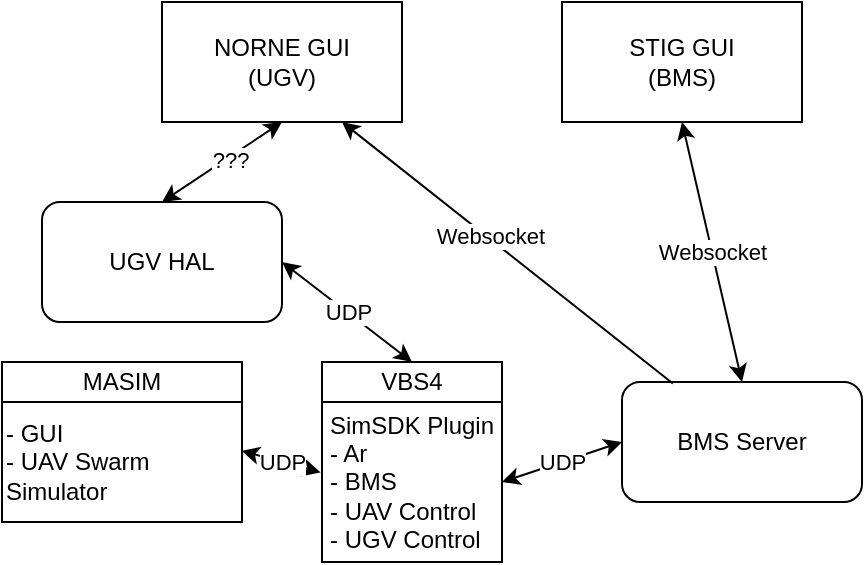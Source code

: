 <mxfile version="20.1.1" type="github">
  <diagram id="xWsc1oEBFCPtIXpwX8Yd" name="Page-1">
    <mxGraphModel dx="825" dy="456" grid="1" gridSize="10" guides="1" tooltips="1" connect="1" arrows="1" fold="1" page="1" pageScale="1" pageWidth="500" pageHeight="500" math="0" shadow="0">
      <root>
        <mxCell id="0" />
        <mxCell id="1" parent="0" />
        <mxCell id="ZzU0KXcZSqg73Tme91w2-1" value="VBS4" style="whiteSpace=wrap;html=1;imageAspect=1;" vertex="1" parent="1">
          <mxGeometry x="190" y="220" width="90" height="20" as="geometry" />
        </mxCell>
        <mxCell id="ZzU0KXcZSqg73Tme91w2-2" value="&lt;div&gt;SimSDK Plugin&lt;br&gt;&lt;/div&gt;&lt;div align=&quot;left&quot;&gt;- Ar&lt;/div&gt;&lt;div align=&quot;left&quot;&gt;- BMS&lt;/div&gt;&lt;div align=&quot;left&quot;&gt;- UAV Control&lt;br&gt;- UGV Control&lt;br&gt;&lt;/div&gt;" style="whiteSpace=wrap;html=1;imageAspect=1;" vertex="1" parent="1">
          <mxGeometry x="190" y="240" width="90" height="80" as="geometry" />
        </mxCell>
        <mxCell id="ZzU0KXcZSqg73Tme91w2-5" value="BMS Server" style="rounded=1;whiteSpace=wrap;html=1;" vertex="1" parent="1">
          <mxGeometry x="340" y="230" width="120" height="60" as="geometry" />
        </mxCell>
        <mxCell id="ZzU0KXcZSqg73Tme91w2-7" value="&lt;div&gt;NORNE GUI&lt;/div&gt;&lt;div&gt;(UGV)&lt;br&gt;&lt;/div&gt;" style="rounded=0;whiteSpace=wrap;html=1;" vertex="1" parent="1">
          <mxGeometry x="110" y="40" width="120" height="60" as="geometry" />
        </mxCell>
        <mxCell id="ZzU0KXcZSqg73Tme91w2-8" value="MASIM" style="rounded=0;whiteSpace=wrap;html=1;" vertex="1" parent="1">
          <mxGeometry x="30" y="220" width="120" height="20" as="geometry" />
        </mxCell>
        <mxCell id="ZzU0KXcZSqg73Tme91w2-10" value="&lt;div&gt;STIG GUI&lt;/div&gt;&lt;div&gt;(BMS)&lt;br&gt;&lt;/div&gt;" style="rounded=0;whiteSpace=wrap;html=1;" vertex="1" parent="1">
          <mxGeometry x="310" y="40" width="120" height="60" as="geometry" />
        </mxCell>
        <mxCell id="ZzU0KXcZSqg73Tme91w2-11" value="Websocket" style="endArrow=classic;startArrow=classic;html=1;rounded=0;entryX=0.5;entryY=1;entryDx=0;entryDy=0;exitX=0.5;exitY=0;exitDx=0;exitDy=0;" edge="1" parent="1" source="ZzU0KXcZSqg73Tme91w2-5" target="ZzU0KXcZSqg73Tme91w2-10">
          <mxGeometry width="50" height="50" relative="1" as="geometry">
            <mxPoint x="220" y="190" as="sourcePoint" />
            <mxPoint x="270" y="140" as="targetPoint" />
          </mxGeometry>
        </mxCell>
        <mxCell id="ZzU0KXcZSqg73Tme91w2-12" value="UDP" style="endArrow=classic;startArrow=classic;html=1;rounded=0;exitX=1;exitY=0.5;exitDx=0;exitDy=0;entryX=0;entryY=0.5;entryDx=0;entryDy=0;" edge="1" parent="1" source="ZzU0KXcZSqg73Tme91w2-2" target="ZzU0KXcZSqg73Tme91w2-5">
          <mxGeometry width="50" height="50" relative="1" as="geometry">
            <mxPoint x="220" y="190" as="sourcePoint" />
            <mxPoint x="400" y="280" as="targetPoint" />
          </mxGeometry>
        </mxCell>
        <mxCell id="ZzU0KXcZSqg73Tme91w2-14" value="" style="endArrow=classic;html=1;rounded=0;exitX=0.212;exitY=0.013;exitDx=0;exitDy=0;exitPerimeter=0;entryX=0.75;entryY=1;entryDx=0;entryDy=0;" edge="1" parent="1" source="ZzU0KXcZSqg73Tme91w2-5" target="ZzU0KXcZSqg73Tme91w2-7">
          <mxGeometry width="50" height="50" relative="1" as="geometry">
            <mxPoint x="220" y="190" as="sourcePoint" />
            <mxPoint x="270" y="140" as="targetPoint" />
          </mxGeometry>
        </mxCell>
        <mxCell id="ZzU0KXcZSqg73Tme91w2-18" value="Websocket" style="edgeLabel;html=1;align=center;verticalAlign=middle;resizable=0;points=[];" vertex="1" connectable="0" parent="ZzU0KXcZSqg73Tme91w2-14">
          <mxGeometry x="0.117" y="-1" relative="1" as="geometry">
            <mxPoint as="offset" />
          </mxGeometry>
        </mxCell>
        <mxCell id="ZzU0KXcZSqg73Tme91w2-15" value="UDP" style="endArrow=classic;startArrow=classic;html=1;rounded=0;exitX=0.5;exitY=0;exitDx=0;exitDy=0;entryX=1;entryY=0.5;entryDx=0;entryDy=0;" edge="1" parent="1" source="ZzU0KXcZSqg73Tme91w2-1" target="ZzU0KXcZSqg73Tme91w2-20">
          <mxGeometry width="50" height="50" relative="1" as="geometry">
            <mxPoint x="220" y="190" as="sourcePoint" />
            <mxPoint x="180" y="180" as="targetPoint" />
          </mxGeometry>
        </mxCell>
        <mxCell id="ZzU0KXcZSqg73Tme91w2-16" value="&lt;div&gt;- GUI&lt;/div&gt;&lt;div&gt;- UAV Swarm Simulator&lt;/div&gt;" style="rounded=0;whiteSpace=wrap;html=1;align=left;" vertex="1" parent="1">
          <mxGeometry x="30" y="240" width="120" height="60" as="geometry" />
        </mxCell>
        <mxCell id="ZzU0KXcZSqg73Tme91w2-17" value="UDP" style="endArrow=classic;startArrow=classic;html=1;rounded=0;exitX=0.998;exitY=0.407;exitDx=0;exitDy=0;exitPerimeter=0;entryX=-0.007;entryY=0.44;entryDx=0;entryDy=0;entryPerimeter=0;" edge="1" parent="1" source="ZzU0KXcZSqg73Tme91w2-16" target="ZzU0KXcZSqg73Tme91w2-2">
          <mxGeometry width="50" height="50" relative="1" as="geometry">
            <mxPoint x="220" y="190" as="sourcePoint" />
            <mxPoint x="270" y="140" as="targetPoint" />
          </mxGeometry>
        </mxCell>
        <mxCell id="ZzU0KXcZSqg73Tme91w2-20" value="UGV HAL" style="rounded=1;whiteSpace=wrap;html=1;" vertex="1" parent="1">
          <mxGeometry x="50" y="140" width="120" height="60" as="geometry" />
        </mxCell>
        <mxCell id="ZzU0KXcZSqg73Tme91w2-21" value="" style="endArrow=classic;startArrow=classic;html=1;rounded=0;entryX=0.5;entryY=1;entryDx=0;entryDy=0;exitX=0.5;exitY=0;exitDx=0;exitDy=0;" edge="1" parent="1" source="ZzU0KXcZSqg73Tme91w2-20" target="ZzU0KXcZSqg73Tme91w2-7">
          <mxGeometry width="50" height="50" relative="1" as="geometry">
            <mxPoint x="220" y="220" as="sourcePoint" />
            <mxPoint x="270" y="170" as="targetPoint" />
          </mxGeometry>
        </mxCell>
        <mxCell id="ZzU0KXcZSqg73Tme91w2-22" value="&lt;div&gt;???&lt;/div&gt;" style="edgeLabel;html=1;align=center;verticalAlign=middle;resizable=0;points=[];" vertex="1" connectable="0" parent="ZzU0KXcZSqg73Tme91w2-21">
          <mxGeometry x="0.097" y="-1" relative="1" as="geometry">
            <mxPoint as="offset" />
          </mxGeometry>
        </mxCell>
      </root>
    </mxGraphModel>
  </diagram>
</mxfile>

